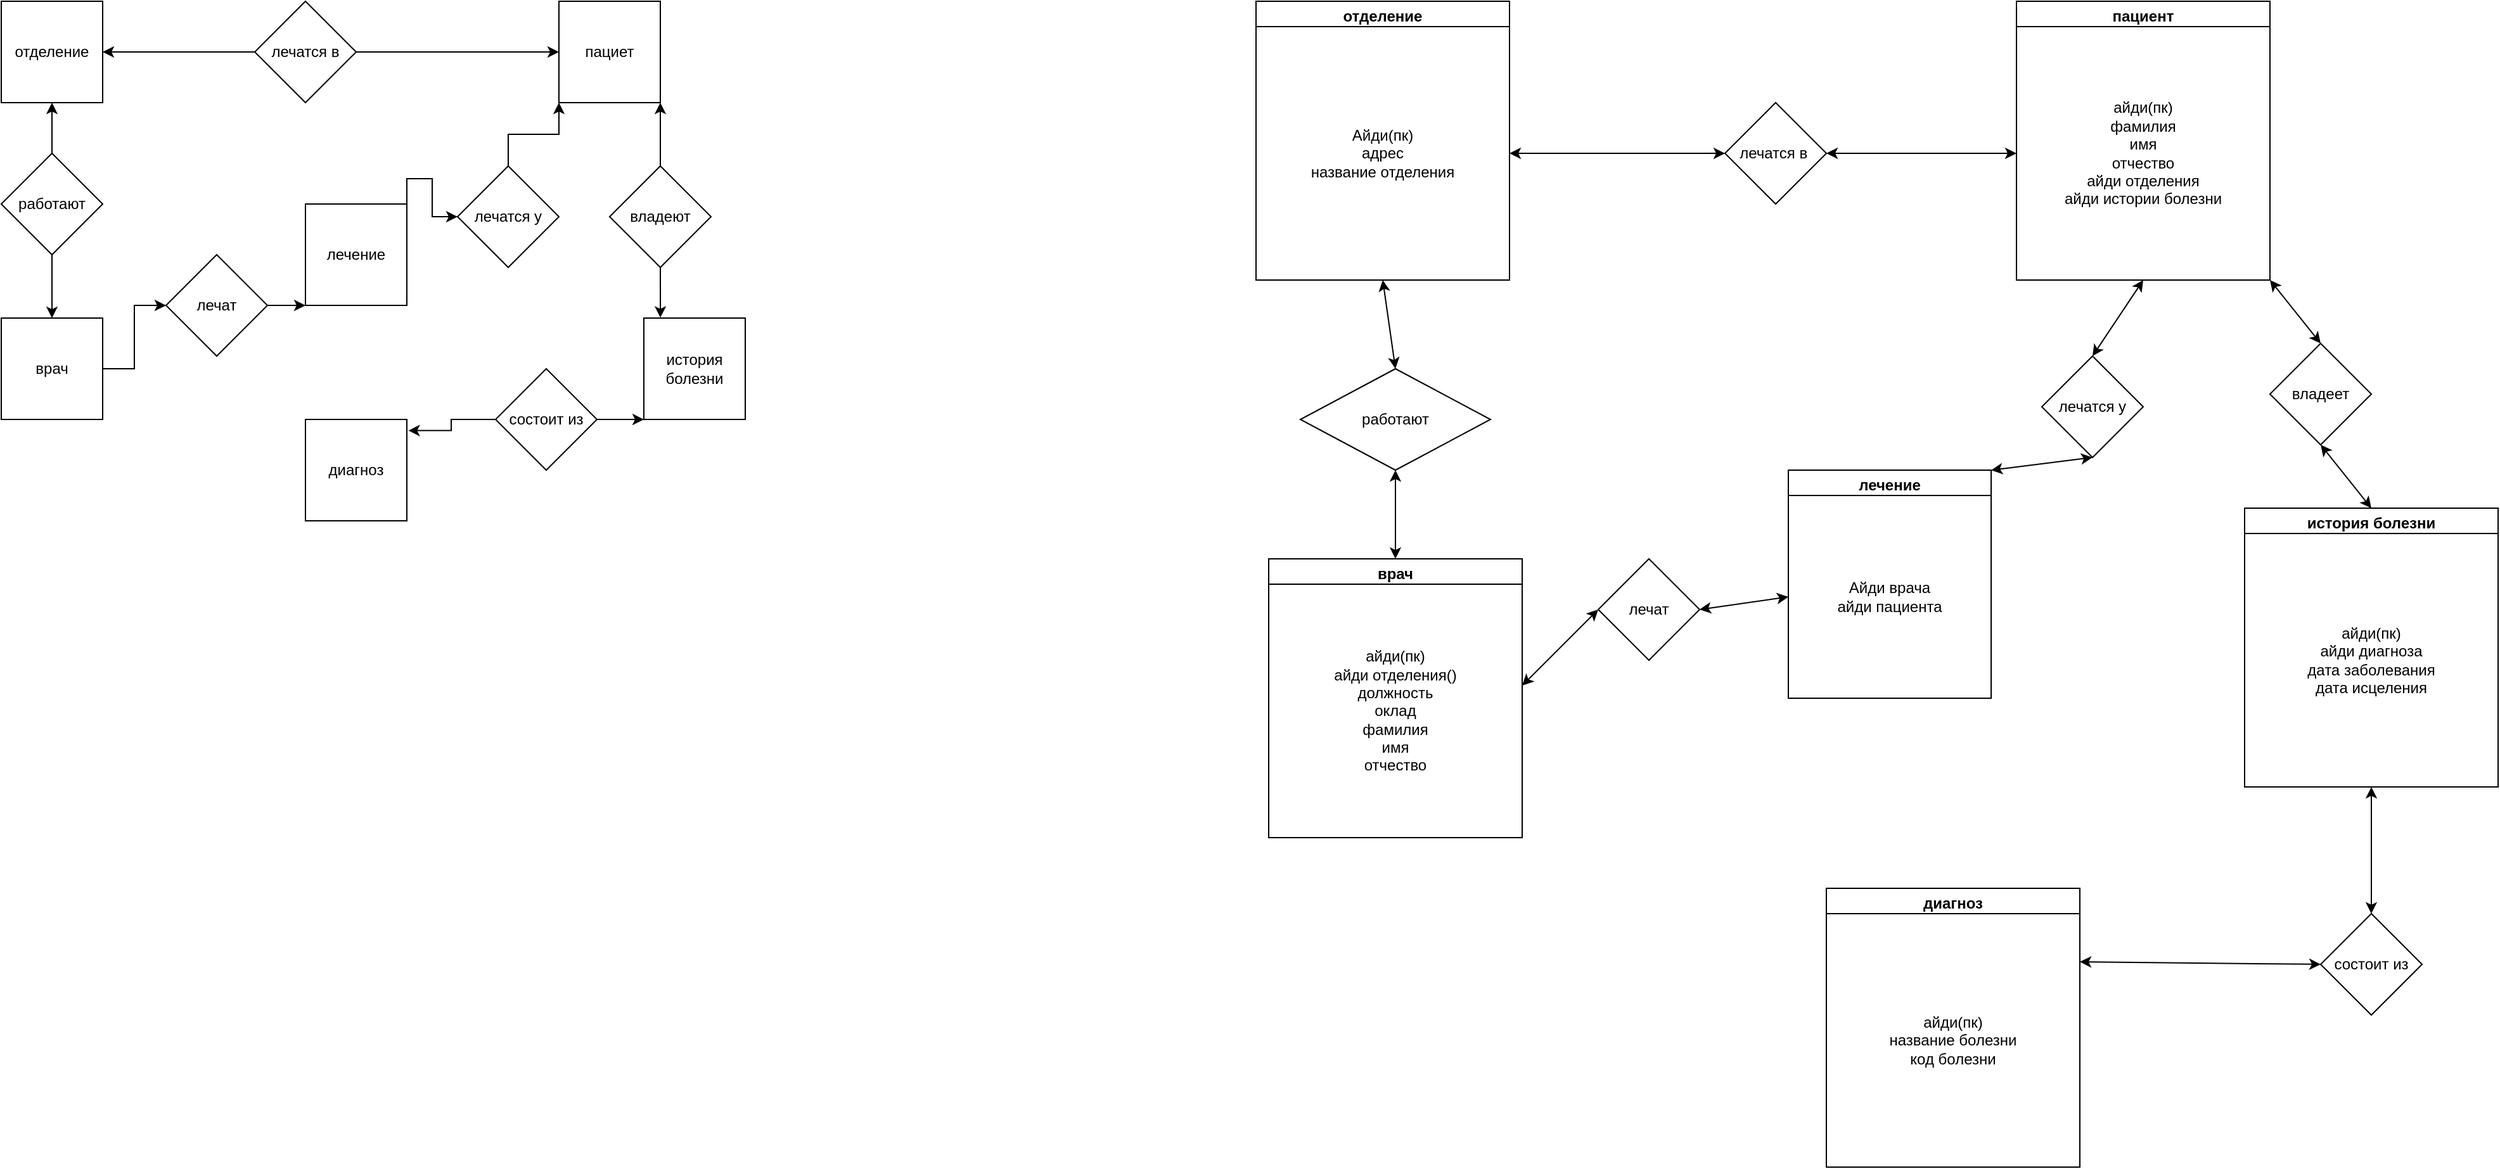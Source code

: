 <mxfile version="22.0.8" type="github">
  <diagram name="Страница — 1" id="gn68FRjg7Zxm2X2_TWse">
    <mxGraphModel dx="2484" dy="1717" grid="1" gridSize="10" guides="1" tooltips="1" connect="1" arrows="1" fold="1" page="1" pageScale="1" pageWidth="827" pageHeight="1169" math="0" shadow="0">
      <root>
        <mxCell id="0" />
        <mxCell id="1" parent="0" />
        <mxCell id="-xs1iI6ftxm_-aN_QgvH-1" value="отделение" style="swimlane;whiteSpace=wrap;html=1;" parent="1" vertex="1">
          <mxGeometry x="-10" y="-20" width="200" height="220" as="geometry" />
        </mxCell>
        <mxCell id="-xs1iI6ftxm_-aN_QgvH-2" value="Айди(пк)&lt;br&gt;адрес&lt;br&gt;название отделения" style="whiteSpace=wrap;html=1;aspect=fixed;" parent="-xs1iI6ftxm_-aN_QgvH-1" vertex="1">
          <mxGeometry y="20" width="200" height="200" as="geometry" />
        </mxCell>
        <mxCell id="-xs1iI6ftxm_-aN_QgvH-3" value="пациент" style="swimlane;whiteSpace=wrap;html=1;" parent="1" vertex="1">
          <mxGeometry x="590" y="-20" width="200" height="220" as="geometry" />
        </mxCell>
        <mxCell id="-xs1iI6ftxm_-aN_QgvH-4" value="айди(пк)&lt;br&gt;фамилия&lt;br&gt;имя&lt;br&gt;отчество&lt;br&gt;айди отделения&lt;br&gt;айди истории болезни" style="whiteSpace=wrap;html=1;aspect=fixed;" parent="-xs1iI6ftxm_-aN_QgvH-3" vertex="1">
          <mxGeometry y="20" width="200" height="200" as="geometry" />
        </mxCell>
        <mxCell id="-xs1iI6ftxm_-aN_QgvH-5" value="врач" style="swimlane;whiteSpace=wrap;html=1;" parent="1" vertex="1">
          <mxGeometry y="420" width="200" height="220" as="geometry" />
        </mxCell>
        <mxCell id="-xs1iI6ftxm_-aN_QgvH-6" value="айди(пк)&lt;br&gt;айди отделения()&lt;br&gt;должность&lt;br&gt;оклад&lt;br&gt;фамилия&lt;br&gt;имя&lt;br&gt;отчество" style="whiteSpace=wrap;html=1;aspect=fixed;" parent="-xs1iI6ftxm_-aN_QgvH-5" vertex="1">
          <mxGeometry y="20" width="200" height="200" as="geometry" />
        </mxCell>
        <mxCell id="-xs1iI6ftxm_-aN_QgvH-7" value="история болезни" style="swimlane;whiteSpace=wrap;html=1;" parent="1" vertex="1">
          <mxGeometry x="770" y="380" width="200" height="220" as="geometry" />
        </mxCell>
        <mxCell id="-xs1iI6ftxm_-aN_QgvH-8" value="айди(пк)&lt;br&gt;айди диагноза&lt;br&gt;дата заболевания&lt;br&gt;дата исцеления" style="whiteSpace=wrap;html=1;aspect=fixed;" parent="-xs1iI6ftxm_-aN_QgvH-7" vertex="1">
          <mxGeometry y="20" width="200" height="200" as="geometry" />
        </mxCell>
        <mxCell id="-xs1iI6ftxm_-aN_QgvH-9" value="диагноз" style="swimlane;whiteSpace=wrap;html=1;" parent="1" vertex="1">
          <mxGeometry x="440" y="680" width="200" height="220" as="geometry" />
        </mxCell>
        <mxCell id="-xs1iI6ftxm_-aN_QgvH-10" value="айди(пк)&lt;br&gt;название болезни&lt;br&gt;код болезни&lt;br&gt;" style="whiteSpace=wrap;html=1;aspect=fixed;" parent="-xs1iI6ftxm_-aN_QgvH-9" vertex="1">
          <mxGeometry y="20" width="200" height="200" as="geometry" />
        </mxCell>
        <mxCell id="-xs1iI6ftxm_-aN_QgvH-11" value="лечение" style="swimlane;whiteSpace=wrap;html=1;" parent="1" vertex="1">
          <mxGeometry x="410" y="350" width="160" height="180" as="geometry" />
        </mxCell>
        <mxCell id="-xs1iI6ftxm_-aN_QgvH-12" value="Айди врача&lt;br&gt;айди пациента" style="whiteSpace=wrap;html=1;aspect=fixed;" parent="-xs1iI6ftxm_-aN_QgvH-11" vertex="1">
          <mxGeometry y="20" width="160" height="160" as="geometry" />
        </mxCell>
        <mxCell id="-xs1iI6ftxm_-aN_QgvH-13" value="лечатся в&amp;nbsp;" style="rhombus;whiteSpace=wrap;html=1;" parent="1" vertex="1">
          <mxGeometry x="360" y="60" width="80" height="80" as="geometry" />
        </mxCell>
        <mxCell id="-xs1iI6ftxm_-aN_QgvH-14" value="работают" style="rhombus;whiteSpace=wrap;html=1;" parent="1" vertex="1">
          <mxGeometry x="25" y="270" width="150" height="80" as="geometry" />
        </mxCell>
        <mxCell id="-xs1iI6ftxm_-aN_QgvH-15" value="" style="endArrow=classic;startArrow=classic;html=1;rounded=0;entryX=0.5;entryY=1;entryDx=0;entryDy=0;exitX=0.5;exitY=0;exitDx=0;exitDy=0;" parent="1" source="-xs1iI6ftxm_-aN_QgvH-14" target="-xs1iI6ftxm_-aN_QgvH-2" edge="1">
          <mxGeometry width="50" height="50" relative="1" as="geometry">
            <mxPoint x="80" y="260" as="sourcePoint" />
            <mxPoint x="130" y="210" as="targetPoint" />
          </mxGeometry>
        </mxCell>
        <mxCell id="-xs1iI6ftxm_-aN_QgvH-16" value="" style="endArrow=classic;startArrow=classic;html=1;rounded=0;entryX=0.5;entryY=1;entryDx=0;entryDy=0;exitX=0.5;exitY=0;exitDx=0;exitDy=0;" parent="1" source="-xs1iI6ftxm_-aN_QgvH-5" target="-xs1iI6ftxm_-aN_QgvH-14" edge="1">
          <mxGeometry width="50" height="50" relative="1" as="geometry">
            <mxPoint x="70" y="400" as="sourcePoint" />
            <mxPoint x="120" y="350" as="targetPoint" />
          </mxGeometry>
        </mxCell>
        <mxCell id="-xs1iI6ftxm_-aN_QgvH-17" value="" style="endArrow=classic;startArrow=classic;html=1;rounded=0;entryX=0;entryY=0.5;entryDx=0;entryDy=0;" parent="1" source="-xs1iI6ftxm_-aN_QgvH-2" target="-xs1iI6ftxm_-aN_QgvH-13" edge="1">
          <mxGeometry width="50" height="50" relative="1" as="geometry">
            <mxPoint x="270" y="130" as="sourcePoint" />
            <mxPoint x="320" y="80" as="targetPoint" />
          </mxGeometry>
        </mxCell>
        <mxCell id="-xs1iI6ftxm_-aN_QgvH-18" value="" style="endArrow=classic;startArrow=classic;html=1;rounded=0;entryX=0;entryY=0.5;entryDx=0;entryDy=0;exitX=1;exitY=0.5;exitDx=0;exitDy=0;" parent="1" source="-xs1iI6ftxm_-aN_QgvH-13" target="-xs1iI6ftxm_-aN_QgvH-4" edge="1">
          <mxGeometry width="50" height="50" relative="1" as="geometry">
            <mxPoint x="480" y="120" as="sourcePoint" />
            <mxPoint x="530" y="70" as="targetPoint" />
          </mxGeometry>
        </mxCell>
        <mxCell id="-xs1iI6ftxm_-aN_QgvH-19" value="лечатся у" style="rhombus;whiteSpace=wrap;html=1;" parent="1" vertex="1">
          <mxGeometry x="610" y="260" width="80" height="80" as="geometry" />
        </mxCell>
        <mxCell id="-xs1iI6ftxm_-aN_QgvH-20" value="лечат" style="rhombus;whiteSpace=wrap;html=1;" parent="1" vertex="1">
          <mxGeometry x="260" y="420" width="80" height="80" as="geometry" />
        </mxCell>
        <mxCell id="-xs1iI6ftxm_-aN_QgvH-21" value="" style="endArrow=classic;startArrow=classic;html=1;rounded=0;entryX=0;entryY=0.5;entryDx=0;entryDy=0;exitX=1;exitY=0.5;exitDx=0;exitDy=0;" parent="1" source="-xs1iI6ftxm_-aN_QgvH-20" target="-xs1iI6ftxm_-aN_QgvH-12" edge="1">
          <mxGeometry width="50" height="50" relative="1" as="geometry">
            <mxPoint x="350" y="510" as="sourcePoint" />
            <mxPoint x="400" y="460" as="targetPoint" />
          </mxGeometry>
        </mxCell>
        <mxCell id="-xs1iI6ftxm_-aN_QgvH-22" value="" style="endArrow=classic;startArrow=classic;html=1;rounded=0;entryX=0;entryY=0.5;entryDx=0;entryDy=0;exitX=1;exitY=0.4;exitDx=0;exitDy=0;exitPerimeter=0;" parent="1" source="-xs1iI6ftxm_-aN_QgvH-6" target="-xs1iI6ftxm_-aN_QgvH-20" edge="1">
          <mxGeometry width="50" height="50" relative="1" as="geometry">
            <mxPoint x="200" y="540" as="sourcePoint" />
            <mxPoint x="250" y="490" as="targetPoint" />
          </mxGeometry>
        </mxCell>
        <mxCell id="-xs1iI6ftxm_-aN_QgvH-23" value="" style="endArrow=classic;startArrow=classic;html=1;rounded=0;exitX=1;exitY=0;exitDx=0;exitDy=0;entryX=0.5;entryY=1;entryDx=0;entryDy=0;" parent="1" source="-xs1iI6ftxm_-aN_QgvH-11" target="-xs1iI6ftxm_-aN_QgvH-19" edge="1">
          <mxGeometry width="50" height="50" relative="1" as="geometry">
            <mxPoint x="570" y="390" as="sourcePoint" />
            <mxPoint x="620" y="340" as="targetPoint" />
          </mxGeometry>
        </mxCell>
        <mxCell id="-xs1iI6ftxm_-aN_QgvH-24" value="" style="endArrow=classic;startArrow=classic;html=1;rounded=0;entryX=0.5;entryY=1;entryDx=0;entryDy=0;exitX=0.5;exitY=0;exitDx=0;exitDy=0;" parent="1" source="-xs1iI6ftxm_-aN_QgvH-19" target="-xs1iI6ftxm_-aN_QgvH-4" edge="1">
          <mxGeometry width="50" height="50" relative="1" as="geometry">
            <mxPoint x="680" y="270" as="sourcePoint" />
            <mxPoint x="730" y="220" as="targetPoint" />
          </mxGeometry>
        </mxCell>
        <mxCell id="-xs1iI6ftxm_-aN_QgvH-25" value="владеет" style="rhombus;whiteSpace=wrap;html=1;" parent="1" vertex="1">
          <mxGeometry x="790" y="250" width="80" height="80" as="geometry" />
        </mxCell>
        <mxCell id="-xs1iI6ftxm_-aN_QgvH-26" value="" style="endArrow=classic;startArrow=classic;html=1;rounded=0;exitX=0.5;exitY=0;exitDx=0;exitDy=0;entryX=1;entryY=1;entryDx=0;entryDy=0;" parent="1" source="-xs1iI6ftxm_-aN_QgvH-25" target="-xs1iI6ftxm_-aN_QgvH-4" edge="1">
          <mxGeometry width="50" height="50" relative="1" as="geometry">
            <mxPoint x="770" y="260" as="sourcePoint" />
            <mxPoint x="820" y="210" as="targetPoint" />
          </mxGeometry>
        </mxCell>
        <mxCell id="-xs1iI6ftxm_-aN_QgvH-27" value="" style="endArrow=classic;startArrow=classic;html=1;rounded=0;exitX=0.5;exitY=0;exitDx=0;exitDy=0;entryX=0.5;entryY=1;entryDx=0;entryDy=0;" parent="1" source="-xs1iI6ftxm_-aN_QgvH-7" target="-xs1iI6ftxm_-aN_QgvH-25" edge="1">
          <mxGeometry width="50" height="50" relative="1" as="geometry">
            <mxPoint x="850" y="360" as="sourcePoint" />
            <mxPoint x="900" y="310" as="targetPoint" />
          </mxGeometry>
        </mxCell>
        <mxCell id="-xs1iI6ftxm_-aN_QgvH-28" value="состоит из" style="rhombus;whiteSpace=wrap;html=1;" parent="1" vertex="1">
          <mxGeometry x="830" y="700" width="80" height="80" as="geometry" />
        </mxCell>
        <mxCell id="-xs1iI6ftxm_-aN_QgvH-29" value="" style="endArrow=classic;startArrow=classic;html=1;rounded=0;entryX=0;entryY=0.5;entryDx=0;entryDy=0;exitX=1;exitY=0.19;exitDx=0;exitDy=0;exitPerimeter=0;" parent="1" source="-xs1iI6ftxm_-aN_QgvH-10" target="-xs1iI6ftxm_-aN_QgvH-28" edge="1">
          <mxGeometry width="50" height="50" relative="1" as="geometry">
            <mxPoint x="710" y="790" as="sourcePoint" />
            <mxPoint x="760" y="740" as="targetPoint" />
          </mxGeometry>
        </mxCell>
        <mxCell id="-xs1iI6ftxm_-aN_QgvH-30" value="" style="endArrow=classic;startArrow=classic;html=1;rounded=0;entryX=0.5;entryY=1;entryDx=0;entryDy=0;exitX=0.5;exitY=0;exitDx=0;exitDy=0;" parent="1" source="-xs1iI6ftxm_-aN_QgvH-28" target="-xs1iI6ftxm_-aN_QgvH-8" edge="1">
          <mxGeometry width="50" height="50" relative="1" as="geometry">
            <mxPoint x="820" y="670" as="sourcePoint" />
            <mxPoint x="870" y="620" as="targetPoint" />
          </mxGeometry>
        </mxCell>
        <mxCell id="egmB58LB2c6pFu4tzKR_-1" value="отделение" style="whiteSpace=wrap;html=1;aspect=fixed;" vertex="1" parent="1">
          <mxGeometry x="-1000" y="-20" width="80" height="80" as="geometry" />
        </mxCell>
        <mxCell id="egmB58LB2c6pFu4tzKR_-2" value="пациет" style="whiteSpace=wrap;html=1;aspect=fixed;" vertex="1" parent="1">
          <mxGeometry x="-560" y="-20" width="80" height="80" as="geometry" />
        </mxCell>
        <mxCell id="egmB58LB2c6pFu4tzKR_-26" style="edgeStyle=orthogonalEdgeStyle;rounded=0;orthogonalLoop=1;jettySize=auto;html=1;exitX=1;exitY=0.5;exitDx=0;exitDy=0;" edge="1" parent="1" source="egmB58LB2c6pFu4tzKR_-3" target="egmB58LB2c6pFu4tzKR_-13">
          <mxGeometry relative="1" as="geometry" />
        </mxCell>
        <mxCell id="egmB58LB2c6pFu4tzKR_-3" value="врач" style="whiteSpace=wrap;html=1;aspect=fixed;" vertex="1" parent="1">
          <mxGeometry x="-1000" y="230" width="80" height="80" as="geometry" />
        </mxCell>
        <mxCell id="egmB58LB2c6pFu4tzKR_-4" value="история болезни" style="whiteSpace=wrap;html=1;aspect=fixed;" vertex="1" parent="1">
          <mxGeometry x="-493" y="230" width="80" height="80" as="geometry" />
        </mxCell>
        <mxCell id="egmB58LB2c6pFu4tzKR_-28" style="edgeStyle=orthogonalEdgeStyle;rounded=0;orthogonalLoop=1;jettySize=auto;html=1;exitX=1;exitY=0;exitDx=0;exitDy=0;entryX=0;entryY=0.5;entryDx=0;entryDy=0;" edge="1" parent="1" source="egmB58LB2c6pFu4tzKR_-5" target="egmB58LB2c6pFu4tzKR_-12">
          <mxGeometry relative="1" as="geometry" />
        </mxCell>
        <mxCell id="egmB58LB2c6pFu4tzKR_-5" value="лечение" style="whiteSpace=wrap;html=1;aspect=fixed;" vertex="1" parent="1">
          <mxGeometry x="-760" y="140" width="80" height="80" as="geometry" />
        </mxCell>
        <mxCell id="egmB58LB2c6pFu4tzKR_-6" value="диагноз" style="whiteSpace=wrap;html=1;aspect=fixed;" vertex="1" parent="1">
          <mxGeometry x="-760" y="310" width="80" height="80" as="geometry" />
        </mxCell>
        <mxCell id="egmB58LB2c6pFu4tzKR_-24" style="edgeStyle=orthogonalEdgeStyle;rounded=0;orthogonalLoop=1;jettySize=auto;html=1;exitX=0.5;exitY=0;exitDx=0;exitDy=0;entryX=0.5;entryY=1;entryDx=0;entryDy=0;" edge="1" parent="1" source="egmB58LB2c6pFu4tzKR_-8" target="egmB58LB2c6pFu4tzKR_-1">
          <mxGeometry relative="1" as="geometry" />
        </mxCell>
        <mxCell id="egmB58LB2c6pFu4tzKR_-25" style="edgeStyle=orthogonalEdgeStyle;rounded=0;orthogonalLoop=1;jettySize=auto;html=1;exitX=0.5;exitY=1;exitDx=0;exitDy=0;" edge="1" parent="1" source="egmB58LB2c6pFu4tzKR_-8" target="egmB58LB2c6pFu4tzKR_-3">
          <mxGeometry relative="1" as="geometry" />
        </mxCell>
        <mxCell id="egmB58LB2c6pFu4tzKR_-8" value="работают" style="rhombus;whiteSpace=wrap;html=1;" vertex="1" parent="1">
          <mxGeometry x="-1000" y="100" width="80" height="80" as="geometry" />
        </mxCell>
        <mxCell id="egmB58LB2c6pFu4tzKR_-22" style="edgeStyle=orthogonalEdgeStyle;rounded=0;orthogonalLoop=1;jettySize=auto;html=1;exitX=1;exitY=0.5;exitDx=0;exitDy=0;" edge="1" parent="1" source="egmB58LB2c6pFu4tzKR_-9" target="egmB58LB2c6pFu4tzKR_-2">
          <mxGeometry relative="1" as="geometry" />
        </mxCell>
        <mxCell id="egmB58LB2c6pFu4tzKR_-23" style="edgeStyle=orthogonalEdgeStyle;rounded=0;orthogonalLoop=1;jettySize=auto;html=1;exitX=0;exitY=0.5;exitDx=0;exitDy=0;entryX=1;entryY=0.5;entryDx=0;entryDy=0;" edge="1" parent="1" source="egmB58LB2c6pFu4tzKR_-9" target="egmB58LB2c6pFu4tzKR_-1">
          <mxGeometry relative="1" as="geometry" />
        </mxCell>
        <mxCell id="egmB58LB2c6pFu4tzKR_-9" value="лечатся в" style="rhombus;whiteSpace=wrap;html=1;" vertex="1" parent="1">
          <mxGeometry x="-800" y="-20" width="80" height="80" as="geometry" />
        </mxCell>
        <mxCell id="egmB58LB2c6pFu4tzKR_-29" style="edgeStyle=orthogonalEdgeStyle;rounded=0;orthogonalLoop=1;jettySize=auto;html=1;exitX=0.5;exitY=0;exitDx=0;exitDy=0;entryX=0;entryY=1;entryDx=0;entryDy=0;" edge="1" parent="1" source="egmB58LB2c6pFu4tzKR_-12" target="egmB58LB2c6pFu4tzKR_-2">
          <mxGeometry relative="1" as="geometry" />
        </mxCell>
        <mxCell id="egmB58LB2c6pFu4tzKR_-12" value="лечатся у" style="rhombus;whiteSpace=wrap;html=1;" vertex="1" parent="1">
          <mxGeometry x="-640" y="110" width="80" height="80" as="geometry" />
        </mxCell>
        <mxCell id="egmB58LB2c6pFu4tzKR_-27" style="edgeStyle=orthogonalEdgeStyle;rounded=0;orthogonalLoop=1;jettySize=auto;html=1;exitX=1;exitY=0.5;exitDx=0;exitDy=0;" edge="1" parent="1" source="egmB58LB2c6pFu4tzKR_-13">
          <mxGeometry relative="1" as="geometry">
            <mxPoint x="-760" y="220.391" as="targetPoint" />
          </mxGeometry>
        </mxCell>
        <mxCell id="egmB58LB2c6pFu4tzKR_-13" value="лечат" style="rhombus;whiteSpace=wrap;html=1;" vertex="1" parent="1">
          <mxGeometry x="-870" y="180" width="80" height="80" as="geometry" />
        </mxCell>
        <mxCell id="egmB58LB2c6pFu4tzKR_-20" style="edgeStyle=orthogonalEdgeStyle;rounded=0;orthogonalLoop=1;jettySize=auto;html=1;exitX=0.5;exitY=0;exitDx=0;exitDy=0;entryX=1;entryY=1;entryDx=0;entryDy=0;" edge="1" parent="1" source="egmB58LB2c6pFu4tzKR_-19" target="egmB58LB2c6pFu4tzKR_-2">
          <mxGeometry relative="1" as="geometry" />
        </mxCell>
        <mxCell id="egmB58LB2c6pFu4tzKR_-19" value="владеют" style="rhombus;whiteSpace=wrap;html=1;" vertex="1" parent="1">
          <mxGeometry x="-520" y="110" width="80" height="80" as="geometry" />
        </mxCell>
        <mxCell id="egmB58LB2c6pFu4tzKR_-21" style="edgeStyle=orthogonalEdgeStyle;rounded=0;orthogonalLoop=1;jettySize=auto;html=1;exitX=0.5;exitY=1;exitDx=0;exitDy=0;entryX=0.163;entryY=-0.004;entryDx=0;entryDy=0;entryPerimeter=0;" edge="1" parent="1" source="egmB58LB2c6pFu4tzKR_-19" target="egmB58LB2c6pFu4tzKR_-4">
          <mxGeometry relative="1" as="geometry" />
        </mxCell>
        <mxCell id="egmB58LB2c6pFu4tzKR_-31" style="edgeStyle=orthogonalEdgeStyle;rounded=0;orthogonalLoop=1;jettySize=auto;html=1;exitX=1;exitY=0.5;exitDx=0;exitDy=0;entryX=0;entryY=1;entryDx=0;entryDy=0;" edge="1" parent="1" source="egmB58LB2c6pFu4tzKR_-30" target="egmB58LB2c6pFu4tzKR_-4">
          <mxGeometry relative="1" as="geometry" />
        </mxCell>
        <mxCell id="egmB58LB2c6pFu4tzKR_-30" value="состоит из" style="rhombus;whiteSpace=wrap;html=1;" vertex="1" parent="1">
          <mxGeometry x="-610" y="270" width="80" height="80" as="geometry" />
        </mxCell>
        <mxCell id="egmB58LB2c6pFu4tzKR_-32" style="edgeStyle=orthogonalEdgeStyle;rounded=0;orthogonalLoop=1;jettySize=auto;html=1;exitX=0;exitY=0.5;exitDx=0;exitDy=0;entryX=1.015;entryY=0.11;entryDx=0;entryDy=0;entryPerimeter=0;" edge="1" parent="1" source="egmB58LB2c6pFu4tzKR_-30" target="egmB58LB2c6pFu4tzKR_-6">
          <mxGeometry relative="1" as="geometry" />
        </mxCell>
      </root>
    </mxGraphModel>
  </diagram>
</mxfile>

